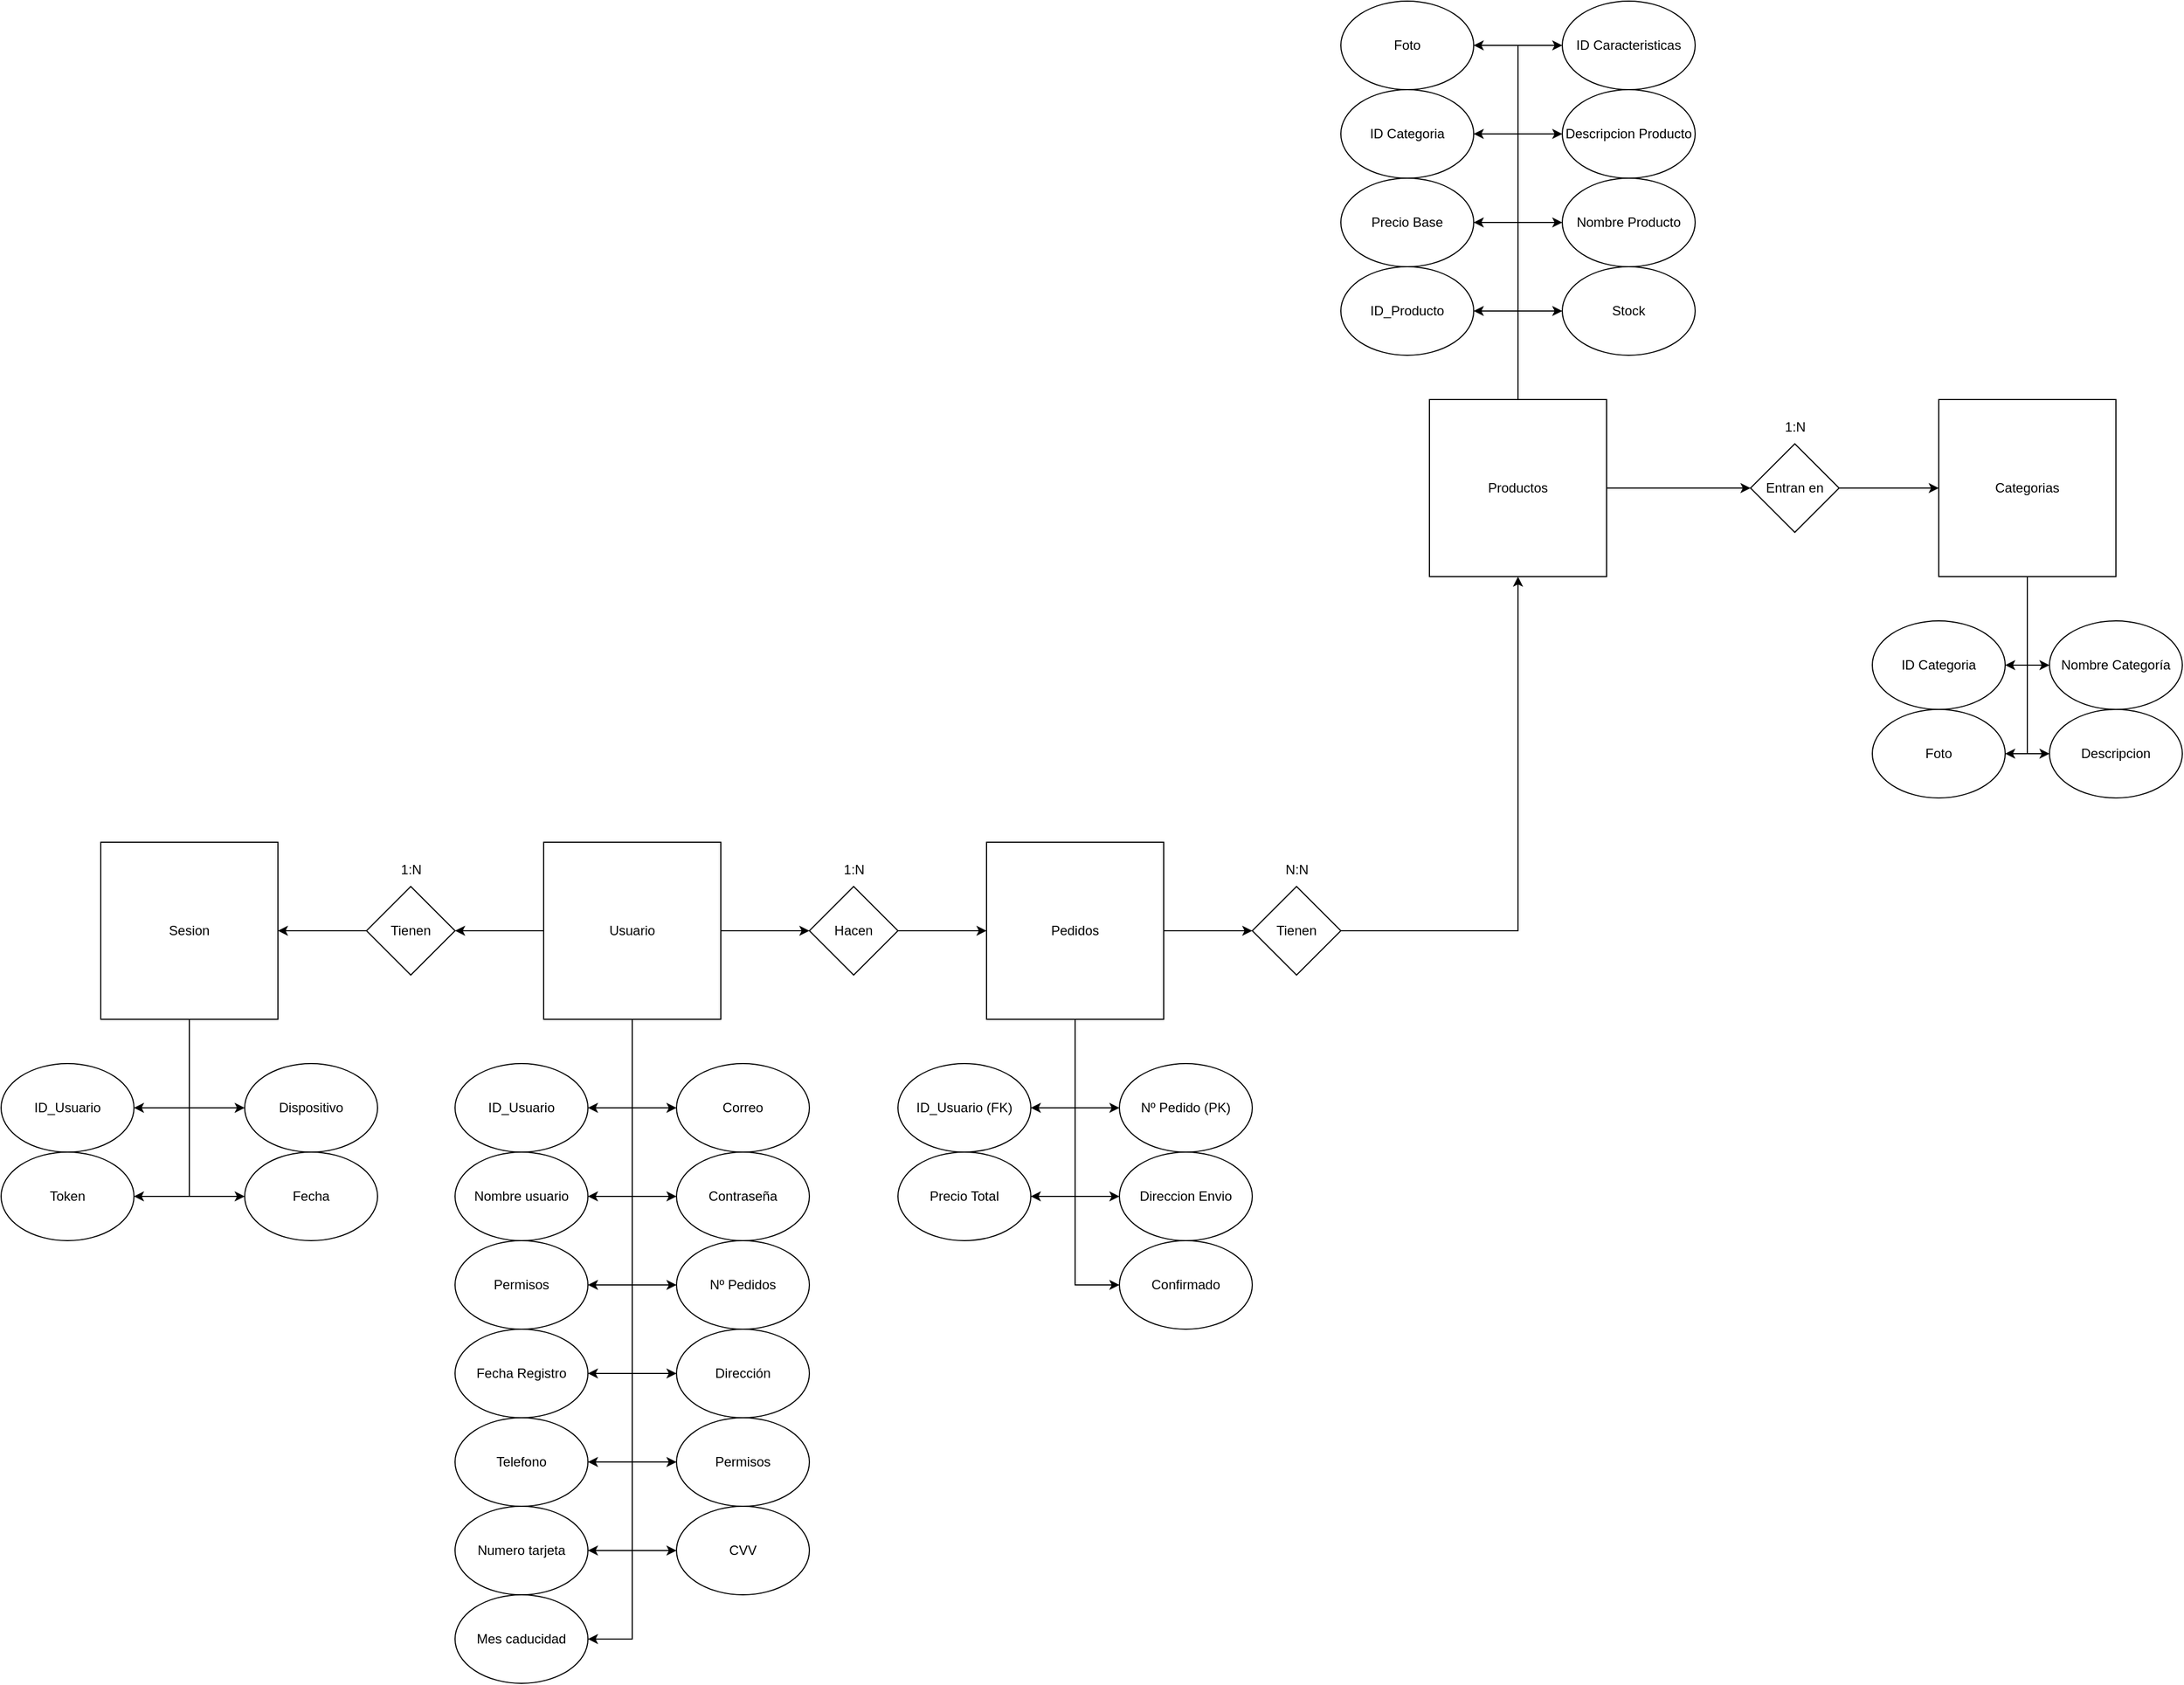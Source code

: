 <mxfile pages="2">
    <diagram name="Modelo Relacional" id="PnVHAbyuaM9kRb4uessT">
        <mxGraphModel dx="1945" dy="1642" grid="1" gridSize="10" guides="1" tooltips="1" connect="1" arrows="1" fold="1" page="1" pageScale="1" pageWidth="827" pageHeight="1169" math="0" shadow="0">
            <root>
                <mxCell id="0"/>
                <mxCell id="1" parent="0"/>
                <mxCell id="Kp94WwnEXXXFwvjXGkbl-3" style="edgeStyle=orthogonalEdgeStyle;rounded=0;orthogonalLoop=1;jettySize=auto;html=1;entryX=1;entryY=0.5;entryDx=0;entryDy=0;" parent="1" source="Kp94WwnEXXXFwvjXGkbl-1" target="Kp94WwnEXXXFwvjXGkbl-2" edge="1">
                    <mxGeometry relative="1" as="geometry"/>
                </mxCell>
                <mxCell id="Kp94WwnEXXXFwvjXGkbl-7" style="edgeStyle=orthogonalEdgeStyle;rounded=0;orthogonalLoop=1;jettySize=auto;html=1;entryX=1;entryY=0.5;entryDx=0;entryDy=0;" parent="1" source="Kp94WwnEXXXFwvjXGkbl-1" target="Kp94WwnEXXXFwvjXGkbl-6" edge="1">
                    <mxGeometry relative="1" as="geometry"/>
                </mxCell>
                <mxCell id="Kp94WwnEXXXFwvjXGkbl-8" style="edgeStyle=orthogonalEdgeStyle;rounded=0;orthogonalLoop=1;jettySize=auto;html=1;entryX=0;entryY=0.5;entryDx=0;entryDy=0;" parent="1" source="Kp94WwnEXXXFwvjXGkbl-1" target="Kp94WwnEXXXFwvjXGkbl-4" edge="1">
                    <mxGeometry relative="1" as="geometry"/>
                </mxCell>
                <mxCell id="Kp94WwnEXXXFwvjXGkbl-9" style="edgeStyle=orthogonalEdgeStyle;rounded=0;orthogonalLoop=1;jettySize=auto;html=1;entryX=0;entryY=0.5;entryDx=0;entryDy=0;" parent="1" source="Kp94WwnEXXXFwvjXGkbl-1" target="Kp94WwnEXXXFwvjXGkbl-5" edge="1">
                    <mxGeometry relative="1" as="geometry"/>
                </mxCell>
                <mxCell id="Kp94WwnEXXXFwvjXGkbl-11" style="edgeStyle=orthogonalEdgeStyle;rounded=0;orthogonalLoop=1;jettySize=auto;html=1;entryX=1;entryY=0.5;entryDx=0;entryDy=0;" parent="1" source="Kp94WwnEXXXFwvjXGkbl-1" target="Kp94WwnEXXXFwvjXGkbl-10" edge="1">
                    <mxGeometry relative="1" as="geometry"/>
                </mxCell>
                <mxCell id="Kp94WwnEXXXFwvjXGkbl-14" style="edgeStyle=orthogonalEdgeStyle;rounded=0;orthogonalLoop=1;jettySize=auto;html=1;entryX=0;entryY=0.5;entryDx=0;entryDy=0;" parent="1" source="Kp94WwnEXXXFwvjXGkbl-1" target="Kp94WwnEXXXFwvjXGkbl-13" edge="1">
                    <mxGeometry relative="1" as="geometry"/>
                </mxCell>
                <mxCell id="Kp94WwnEXXXFwvjXGkbl-30" style="edgeStyle=orthogonalEdgeStyle;rounded=0;orthogonalLoop=1;jettySize=auto;html=1;entryX=0;entryY=0.5;entryDx=0;entryDy=0;" parent="1" source="Kp94WwnEXXXFwvjXGkbl-1" target="Kp94WwnEXXXFwvjXGkbl-29" edge="1">
                    <mxGeometry relative="1" as="geometry"/>
                </mxCell>
                <mxCell id="Kp94WwnEXXXFwvjXGkbl-32" style="edgeStyle=orthogonalEdgeStyle;rounded=0;orthogonalLoop=1;jettySize=auto;html=1;entryX=1;entryY=0.5;entryDx=0;entryDy=0;" parent="1" source="Kp94WwnEXXXFwvjXGkbl-1" target="Kp94WwnEXXXFwvjXGkbl-31" edge="1">
                    <mxGeometry relative="1" as="geometry"/>
                </mxCell>
                <mxCell id="Kp94WwnEXXXFwvjXGkbl-37" style="edgeStyle=orthogonalEdgeStyle;rounded=0;orthogonalLoop=1;jettySize=auto;html=1;entryX=0;entryY=0.5;entryDx=0;entryDy=0;" parent="1" source="Kp94WwnEXXXFwvjXGkbl-1" target="Kp94WwnEXXXFwvjXGkbl-36" edge="1">
                    <mxGeometry relative="1" as="geometry"/>
                </mxCell>
                <mxCell id="7OP7rhRUOiYwbME94U3f-2" style="edgeStyle=orthogonalEdgeStyle;rounded=0;orthogonalLoop=1;jettySize=auto;html=1;entryX=1;entryY=0.5;entryDx=0;entryDy=0;" parent="1" source="Kp94WwnEXXXFwvjXGkbl-1" target="7OP7rhRUOiYwbME94U3f-1" edge="1">
                    <mxGeometry relative="1" as="geometry"/>
                </mxCell>
                <mxCell id="xFsWOLmsmjcGNCddhEom-12" style="edgeStyle=orthogonalEdgeStyle;rounded=0;orthogonalLoop=1;jettySize=auto;html=1;entryX=1;entryY=0.5;entryDx=0;entryDy=0;" parent="1" source="Kp94WwnEXXXFwvjXGkbl-1" target="xFsWOLmsmjcGNCddhEom-10" edge="1">
                    <mxGeometry relative="1" as="geometry"/>
                </mxCell>
                <mxCell id="Kp94WwnEXXXFwvjXGkbl-1" value="Usuario" style="whiteSpace=wrap;html=1;aspect=fixed;" parent="1" vertex="1">
                    <mxGeometry x="160" y="200" width="160" height="160" as="geometry"/>
                </mxCell>
                <mxCell id="Kp94WwnEXXXFwvjXGkbl-2" value="Nombre usuario" style="ellipse;whiteSpace=wrap;html=1;" parent="1" vertex="1">
                    <mxGeometry x="80" y="480" width="120" height="80" as="geometry"/>
                </mxCell>
                <mxCell id="Kp94WwnEXXXFwvjXGkbl-4" value="Correo" style="ellipse;whiteSpace=wrap;html=1;" parent="1" vertex="1">
                    <mxGeometry x="280" y="400" width="120" height="80" as="geometry"/>
                </mxCell>
                <mxCell id="Kp94WwnEXXXFwvjXGkbl-5" value="Contraseña" style="ellipse;whiteSpace=wrap;html=1;" parent="1" vertex="1">
                    <mxGeometry x="280" y="480" width="120" height="80" as="geometry"/>
                </mxCell>
                <mxCell id="Kp94WwnEXXXFwvjXGkbl-6" value="ID_Usuario" style="ellipse;whiteSpace=wrap;html=1;" parent="1" vertex="1">
                    <mxGeometry x="80" y="400" width="120" height="80" as="geometry"/>
                </mxCell>
                <mxCell id="Kp94WwnEXXXFwvjXGkbl-10" value="Permisos" style="ellipse;whiteSpace=wrap;html=1;" parent="1" vertex="1">
                    <mxGeometry x="80" y="560" width="120" height="80" as="geometry"/>
                </mxCell>
                <mxCell id="Kp94WwnEXXXFwvjXGkbl-17" style="edgeStyle=orthogonalEdgeStyle;rounded=0;orthogonalLoop=1;jettySize=auto;html=1;entryX=1;entryY=0.5;entryDx=0;entryDy=0;" parent="1" source="Kp94WwnEXXXFwvjXGkbl-12" target="Kp94WwnEXXXFwvjXGkbl-16" edge="1">
                    <mxGeometry relative="1" as="geometry"/>
                </mxCell>
                <mxCell id="Kp94WwnEXXXFwvjXGkbl-23" style="edgeStyle=orthogonalEdgeStyle;rounded=0;orthogonalLoop=1;jettySize=auto;html=1;entryX=0;entryY=0.5;entryDx=0;entryDy=0;" parent="1" source="Kp94WwnEXXXFwvjXGkbl-12" target="Kp94WwnEXXXFwvjXGkbl-22" edge="1">
                    <mxGeometry relative="1" as="geometry"/>
                </mxCell>
                <mxCell id="-lL8wkcxcmrgRqcp9ATL-1" style="edgeStyle=orthogonalEdgeStyle;rounded=0;orthogonalLoop=1;jettySize=auto;html=1;entryX=0;entryY=0.5;entryDx=0;entryDy=0;" parent="1" source="Kp94WwnEXXXFwvjXGkbl-12" target="7OP7rhRUOiYwbME94U3f-4" edge="1">
                    <mxGeometry relative="1" as="geometry"/>
                </mxCell>
                <mxCell id="-lL8wkcxcmrgRqcp9ATL-2" style="edgeStyle=orthogonalEdgeStyle;rounded=0;orthogonalLoop=1;jettySize=auto;html=1;entryX=1;entryY=0.5;entryDx=0;entryDy=0;" parent="1" source="Kp94WwnEXXXFwvjXGkbl-12" target="7OP7rhRUOiYwbME94U3f-3" edge="1">
                    <mxGeometry relative="1" as="geometry"/>
                </mxCell>
                <mxCell id="-lL8wkcxcmrgRqcp9ATL-3" style="edgeStyle=orthogonalEdgeStyle;rounded=0;orthogonalLoop=1;jettySize=auto;html=1;entryX=0;entryY=0.5;entryDx=0;entryDy=0;" parent="1" source="Kp94WwnEXXXFwvjXGkbl-12" target="7OP7rhRUOiYwbME94U3f-5" edge="1">
                    <mxGeometry relative="1" as="geometry"/>
                </mxCell>
                <mxCell id="xFsWOLmsmjcGNCddhEom-2" style="edgeStyle=orthogonalEdgeStyle;rounded=0;orthogonalLoop=1;jettySize=auto;html=1;entryX=0;entryY=0.5;entryDx=0;entryDy=0;" parent="1" source="Kp94WwnEXXXFwvjXGkbl-12" target="xFsWOLmsmjcGNCddhEom-1" edge="1">
                    <mxGeometry relative="1" as="geometry"/>
                </mxCell>
                <mxCell id="Kp94WwnEXXXFwvjXGkbl-12" value="Pedidos" style="whiteSpace=wrap;html=1;aspect=fixed;" parent="1" vertex="1">
                    <mxGeometry x="560" y="200" width="160" height="160" as="geometry"/>
                </mxCell>
                <mxCell id="Kp94WwnEXXXFwvjXGkbl-15" style="edgeStyle=orthogonalEdgeStyle;rounded=0;orthogonalLoop=1;jettySize=auto;html=1;entryX=0;entryY=0.5;entryDx=0;entryDy=0;" parent="1" source="Kp94WwnEXXXFwvjXGkbl-13" target="Kp94WwnEXXXFwvjXGkbl-12" edge="1">
                    <mxGeometry relative="1" as="geometry"/>
                </mxCell>
                <mxCell id="Kp94WwnEXXXFwvjXGkbl-13" value="Hacen" style="rhombus;whiteSpace=wrap;html=1;" parent="1" vertex="1">
                    <mxGeometry x="400" y="240" width="80" height="80" as="geometry"/>
                </mxCell>
                <mxCell id="Kp94WwnEXXXFwvjXGkbl-16" value="ID_Usuario (FK)" style="ellipse;whiteSpace=wrap;html=1;" parent="1" vertex="1">
                    <mxGeometry x="480" y="400" width="120" height="80" as="geometry"/>
                </mxCell>
                <mxCell id="Kp94WwnEXXXFwvjXGkbl-39" style="edgeStyle=orthogonalEdgeStyle;rounded=0;orthogonalLoop=1;jettySize=auto;html=1;entryX=1;entryY=0.5;entryDx=0;entryDy=0;" parent="1" source="Kp94WwnEXXXFwvjXGkbl-18" target="Kp94WwnEXXXFwvjXGkbl-38" edge="1">
                    <mxGeometry relative="1" as="geometry"/>
                </mxCell>
                <mxCell id="Kp94WwnEXXXFwvjXGkbl-41" style="edgeStyle=orthogonalEdgeStyle;rounded=0;orthogonalLoop=1;jettySize=auto;html=1;entryX=0;entryY=0.5;entryDx=0;entryDy=0;" parent="1" source="Kp94WwnEXXXFwvjXGkbl-18" target="Kp94WwnEXXXFwvjXGkbl-40" edge="1">
                    <mxGeometry relative="1" as="geometry"/>
                </mxCell>
                <mxCell id="Kp94WwnEXXXFwvjXGkbl-43" style="edgeStyle=orthogonalEdgeStyle;rounded=0;orthogonalLoop=1;jettySize=auto;html=1;entryX=1;entryY=0.5;entryDx=0;entryDy=0;" parent="1" source="Kp94WwnEXXXFwvjXGkbl-18" target="Kp94WwnEXXXFwvjXGkbl-42" edge="1">
                    <mxGeometry relative="1" as="geometry"/>
                </mxCell>
                <mxCell id="Kp94WwnEXXXFwvjXGkbl-45" style="edgeStyle=orthogonalEdgeStyle;rounded=0;orthogonalLoop=1;jettySize=auto;html=1;entryX=0;entryY=0.5;entryDx=0;entryDy=0;" parent="1" source="Kp94WwnEXXXFwvjXGkbl-18" target="Kp94WwnEXXXFwvjXGkbl-44" edge="1">
                    <mxGeometry relative="1" as="geometry"/>
                </mxCell>
                <mxCell id="-lL8wkcxcmrgRqcp9ATL-9" style="edgeStyle=orthogonalEdgeStyle;rounded=0;orthogonalLoop=1;jettySize=auto;html=1;entryX=0;entryY=0.5;entryDx=0;entryDy=0;" parent="1" source="Kp94WwnEXXXFwvjXGkbl-18" target="-lL8wkcxcmrgRqcp9ATL-8" edge="1">
                    <mxGeometry relative="1" as="geometry"/>
                </mxCell>
                <mxCell id="t73_cK_Fu9dKC_dks8G9-2" style="edgeStyle=orthogonalEdgeStyle;rounded=0;orthogonalLoop=1;jettySize=auto;html=1;entryX=0;entryY=0.5;entryDx=0;entryDy=0;" parent="1" source="Kp94WwnEXXXFwvjXGkbl-18" target="-lL8wkcxcmrgRqcp9ATL-21" edge="1">
                    <mxGeometry relative="1" as="geometry"/>
                </mxCell>
                <mxCell id="t73_cK_Fu9dKC_dks8G9-3" style="edgeStyle=orthogonalEdgeStyle;rounded=0;orthogonalLoop=1;jettySize=auto;html=1;entryX=1;entryY=0.5;entryDx=0;entryDy=0;" parent="1" source="Kp94WwnEXXXFwvjXGkbl-18" target="-lL8wkcxcmrgRqcp9ATL-22" edge="1">
                    <mxGeometry relative="1" as="geometry"/>
                </mxCell>
                <mxCell id="t73_cK_Fu9dKC_dks8G9-4" style="edgeStyle=orthogonalEdgeStyle;rounded=0;orthogonalLoop=1;jettySize=auto;html=1;entryX=0;entryY=0.5;entryDx=0;entryDy=0;" parent="1" source="Kp94WwnEXXXFwvjXGkbl-18" target="t73_cK_Fu9dKC_dks8G9-1" edge="1">
                    <mxGeometry relative="1" as="geometry"/>
                </mxCell>
                <mxCell id="pjTyLHiBwHfc5zFAl9Sy-2" style="edgeStyle=orthogonalEdgeStyle;rounded=0;orthogonalLoop=1;jettySize=auto;html=1;entryX=1;entryY=0.5;entryDx=0;entryDy=0;" parent="1" source="Kp94WwnEXXXFwvjXGkbl-18" target="pjTyLHiBwHfc5zFAl9Sy-1" edge="1">
                    <mxGeometry relative="1" as="geometry"/>
                </mxCell>
                <mxCell id="Kp94WwnEXXXFwvjXGkbl-18" value="Productos" style="whiteSpace=wrap;html=1;aspect=fixed;" parent="1" vertex="1">
                    <mxGeometry x="960" y="-200" width="160" height="160" as="geometry"/>
                </mxCell>
                <mxCell id="Kp94WwnEXXXFwvjXGkbl-25" style="edgeStyle=orthogonalEdgeStyle;rounded=0;orthogonalLoop=1;jettySize=auto;html=1;entryX=0.5;entryY=1;entryDx=0;entryDy=0;" parent="1" source="Kp94WwnEXXXFwvjXGkbl-22" target="Kp94WwnEXXXFwvjXGkbl-18" edge="1">
                    <mxGeometry relative="1" as="geometry">
                        <mxPoint x="960" y="280" as="targetPoint"/>
                    </mxGeometry>
                </mxCell>
                <mxCell id="Kp94WwnEXXXFwvjXGkbl-22" value="Tienen" style="rhombus;whiteSpace=wrap;html=1;" parent="1" vertex="1">
                    <mxGeometry x="800" y="240" width="80" height="80" as="geometry"/>
                </mxCell>
                <mxCell id="Kp94WwnEXXXFwvjXGkbl-29" value="Nº Pedidos" style="ellipse;whiteSpace=wrap;html=1;" parent="1" vertex="1">
                    <mxGeometry x="280" y="560" width="120" height="80" as="geometry"/>
                </mxCell>
                <mxCell id="Kp94WwnEXXXFwvjXGkbl-31" value="Fecha Registro" style="ellipse;whiteSpace=wrap;html=1;" parent="1" vertex="1">
                    <mxGeometry x="80" y="640" width="120" height="80" as="geometry"/>
                </mxCell>
                <mxCell id="Kp94WwnEXXXFwvjXGkbl-36" value="Dirección" style="ellipse;whiteSpace=wrap;html=1;" parent="1" vertex="1">
                    <mxGeometry x="280" y="640" width="120" height="80" as="geometry"/>
                </mxCell>
                <mxCell id="Kp94WwnEXXXFwvjXGkbl-38" value="ID_Producto" style="ellipse;whiteSpace=wrap;html=1;" parent="1" vertex="1">
                    <mxGeometry x="880" y="-320" width="120" height="80" as="geometry"/>
                </mxCell>
                <mxCell id="Kp94WwnEXXXFwvjXGkbl-40" value="Stock" style="ellipse;whiteSpace=wrap;html=1;" parent="1" vertex="1">
                    <mxGeometry x="1080" y="-320" width="120" height="80" as="geometry"/>
                </mxCell>
                <mxCell id="Kp94WwnEXXXFwvjXGkbl-42" value="Precio Base" style="ellipse;whiteSpace=wrap;html=1;" parent="1" vertex="1">
                    <mxGeometry x="880" y="-400" width="120" height="80" as="geometry"/>
                </mxCell>
                <mxCell id="Kp94WwnEXXXFwvjXGkbl-44" value="Nombre Producto" style="ellipse;whiteSpace=wrap;html=1;" parent="1" vertex="1">
                    <mxGeometry x="1080" y="-400" width="120" height="80" as="geometry"/>
                </mxCell>
                <mxCell id="7OP7rhRUOiYwbME94U3f-1" value="Telefono" style="ellipse;whiteSpace=wrap;html=1;" parent="1" vertex="1">
                    <mxGeometry x="80" y="720" width="120" height="80" as="geometry"/>
                </mxCell>
                <mxCell id="7OP7rhRUOiYwbME94U3f-3" value="Precio Total" style="ellipse;whiteSpace=wrap;html=1;" parent="1" vertex="1">
                    <mxGeometry x="480" y="480" width="120" height="80" as="geometry"/>
                </mxCell>
                <mxCell id="7OP7rhRUOiYwbME94U3f-4" value="Nº Pedido (PK)" style="ellipse;whiteSpace=wrap;html=1;" parent="1" vertex="1">
                    <mxGeometry x="680" y="400" width="120" height="80" as="geometry"/>
                </mxCell>
                <mxCell id="7OP7rhRUOiYwbME94U3f-5" value="Direccion Envio" style="ellipse;whiteSpace=wrap;html=1;" parent="1" vertex="1">
                    <mxGeometry x="680" y="480" width="120" height="80" as="geometry"/>
                </mxCell>
                <mxCell id="-lL8wkcxcmrgRqcp9ATL-4" value="N:N" style="text;html=1;align=center;verticalAlign=middle;resizable=0;points=[];autosize=1;strokeColor=none;fillColor=none;" parent="1" vertex="1">
                    <mxGeometry x="820" y="210" width="40" height="30" as="geometry"/>
                </mxCell>
                <mxCell id="-lL8wkcxcmrgRqcp9ATL-5" value="1:N" style="text;html=1;align=center;verticalAlign=middle;resizable=0;points=[];autosize=1;strokeColor=none;fillColor=none;" parent="1" vertex="1">
                    <mxGeometry x="420" y="210" width="40" height="30" as="geometry"/>
                </mxCell>
                <mxCell id="-lL8wkcxcmrgRqcp9ATL-11" style="edgeStyle=orthogonalEdgeStyle;rounded=0;orthogonalLoop=1;jettySize=auto;html=1;entryX=0;entryY=0.5;entryDx=0;entryDy=0;" parent="1" source="-lL8wkcxcmrgRqcp9ATL-8" target="-lL8wkcxcmrgRqcp9ATL-10" edge="1">
                    <mxGeometry relative="1" as="geometry"/>
                </mxCell>
                <mxCell id="-lL8wkcxcmrgRqcp9ATL-8" value="Entran en" style="rhombus;whiteSpace=wrap;html=1;" parent="1" vertex="1">
                    <mxGeometry x="1250" y="-160" width="80" height="80" as="geometry"/>
                </mxCell>
                <mxCell id="-lL8wkcxcmrgRqcp9ATL-14" style="edgeStyle=orthogonalEdgeStyle;rounded=0;orthogonalLoop=1;jettySize=auto;html=1;entryX=0;entryY=0.5;entryDx=0;entryDy=0;" parent="1" source="-lL8wkcxcmrgRqcp9ATL-10" target="-lL8wkcxcmrgRqcp9ATL-12" edge="1">
                    <mxGeometry relative="1" as="geometry"/>
                </mxCell>
                <mxCell id="-lL8wkcxcmrgRqcp9ATL-15" style="edgeStyle=orthogonalEdgeStyle;rounded=0;orthogonalLoop=1;jettySize=auto;html=1;entryX=1;entryY=0.5;entryDx=0;entryDy=0;" parent="1" source="-lL8wkcxcmrgRqcp9ATL-10" target="-lL8wkcxcmrgRqcp9ATL-13" edge="1">
                    <mxGeometry relative="1" as="geometry"/>
                </mxCell>
                <mxCell id="-lL8wkcxcmrgRqcp9ATL-19" style="edgeStyle=orthogonalEdgeStyle;rounded=0;orthogonalLoop=1;jettySize=auto;html=1;entryX=1;entryY=0.5;entryDx=0;entryDy=0;" parent="1" source="-lL8wkcxcmrgRqcp9ATL-10" target="-lL8wkcxcmrgRqcp9ATL-16" edge="1">
                    <mxGeometry relative="1" as="geometry"/>
                </mxCell>
                <mxCell id="-lL8wkcxcmrgRqcp9ATL-20" style="edgeStyle=orthogonalEdgeStyle;rounded=0;orthogonalLoop=1;jettySize=auto;html=1;entryX=0;entryY=0.5;entryDx=0;entryDy=0;" parent="1" source="-lL8wkcxcmrgRqcp9ATL-10" target="-lL8wkcxcmrgRqcp9ATL-17" edge="1">
                    <mxGeometry relative="1" as="geometry"/>
                </mxCell>
                <mxCell id="-lL8wkcxcmrgRqcp9ATL-10" value="Categorias" style="whiteSpace=wrap;html=1;aspect=fixed;" parent="1" vertex="1">
                    <mxGeometry x="1420" y="-200" width="160" height="160" as="geometry"/>
                </mxCell>
                <mxCell id="-lL8wkcxcmrgRqcp9ATL-12" value="Nombre Categoría" style="ellipse;whiteSpace=wrap;html=1;" parent="1" vertex="1">
                    <mxGeometry x="1520" width="120" height="80" as="geometry"/>
                </mxCell>
                <mxCell id="-lL8wkcxcmrgRqcp9ATL-13" value="ID Categoria" style="ellipse;whiteSpace=wrap;html=1;" parent="1" vertex="1">
                    <mxGeometry x="1360" width="120" height="80" as="geometry"/>
                </mxCell>
                <mxCell id="-lL8wkcxcmrgRqcp9ATL-16" value="Foto" style="ellipse;whiteSpace=wrap;html=1;" parent="1" vertex="1">
                    <mxGeometry x="1360" y="80" width="120" height="80" as="geometry"/>
                </mxCell>
                <mxCell id="-lL8wkcxcmrgRqcp9ATL-17" value="Descripcion" style="ellipse;whiteSpace=wrap;html=1;" parent="1" vertex="1">
                    <mxGeometry x="1520" y="80" width="120" height="80" as="geometry"/>
                </mxCell>
                <mxCell id="-lL8wkcxcmrgRqcp9ATL-21" value="Descripcion Producto" style="ellipse;whiteSpace=wrap;html=1;" parent="1" vertex="1">
                    <mxGeometry x="1080" y="-480" width="120" height="80" as="geometry"/>
                </mxCell>
                <mxCell id="-lL8wkcxcmrgRqcp9ATL-22" value="ID Categoria" style="ellipse;whiteSpace=wrap;html=1;" parent="1" vertex="1">
                    <mxGeometry x="880" y="-480" width="120" height="80" as="geometry"/>
                </mxCell>
                <mxCell id="-lL8wkcxcmrgRqcp9ATL-25" value="1:N" style="text;html=1;align=center;verticalAlign=middle;resizable=0;points=[];autosize=1;strokeColor=none;fillColor=none;" parent="1" vertex="1">
                    <mxGeometry x="1270" y="-190" width="40" height="30" as="geometry"/>
                </mxCell>
                <mxCell id="t73_cK_Fu9dKC_dks8G9-1" value="ID Caracteristicas" style="ellipse;whiteSpace=wrap;html=1;" parent="1" vertex="1">
                    <mxGeometry x="1080" y="-560" width="120" height="80" as="geometry"/>
                </mxCell>
                <mxCell id="xFsWOLmsmjcGNCddhEom-1" value="Confirmado" style="ellipse;whiteSpace=wrap;html=1;" parent="1" vertex="1">
                    <mxGeometry x="680" y="560" width="120" height="80" as="geometry"/>
                </mxCell>
                <mxCell id="xFsWOLmsmjcGNCddhEom-14" style="edgeStyle=orthogonalEdgeStyle;rounded=0;orthogonalLoop=1;jettySize=auto;html=1;entryX=0;entryY=0.5;entryDx=0;entryDy=0;" parent="1" source="xFsWOLmsmjcGNCddhEom-4" target="xFsWOLmsmjcGNCddhEom-7" edge="1">
                    <mxGeometry relative="1" as="geometry"/>
                </mxCell>
                <mxCell id="xFsWOLmsmjcGNCddhEom-15" style="edgeStyle=orthogonalEdgeStyle;rounded=0;orthogonalLoop=1;jettySize=auto;html=1;entryX=1;entryY=0.5;entryDx=0;entryDy=0;" parent="1" source="xFsWOLmsmjcGNCddhEom-4" target="xFsWOLmsmjcGNCddhEom-5" edge="1">
                    <mxGeometry relative="1" as="geometry"/>
                </mxCell>
                <mxCell id="xFsWOLmsmjcGNCddhEom-16" style="edgeStyle=orthogonalEdgeStyle;rounded=0;orthogonalLoop=1;jettySize=auto;html=1;entryX=1;entryY=0.5;entryDx=0;entryDy=0;" parent="1" source="xFsWOLmsmjcGNCddhEom-4" target="xFsWOLmsmjcGNCddhEom-6" edge="1">
                    <mxGeometry relative="1" as="geometry"/>
                </mxCell>
                <mxCell id="xFsWOLmsmjcGNCddhEom-17" style="edgeStyle=orthogonalEdgeStyle;rounded=0;orthogonalLoop=1;jettySize=auto;html=1;entryX=0;entryY=0.5;entryDx=0;entryDy=0;" parent="1" source="xFsWOLmsmjcGNCddhEom-4" target="xFsWOLmsmjcGNCddhEom-9" edge="1">
                    <mxGeometry relative="1" as="geometry"/>
                </mxCell>
                <mxCell id="xFsWOLmsmjcGNCddhEom-4" value="Sesion" style="whiteSpace=wrap;html=1;aspect=fixed;" parent="1" vertex="1">
                    <mxGeometry x="-240" y="200" width="160" height="160" as="geometry"/>
                </mxCell>
                <mxCell id="xFsWOLmsmjcGNCddhEom-5" value="ID_Usuario" style="ellipse;whiteSpace=wrap;html=1;" parent="1" vertex="1">
                    <mxGeometry x="-330" y="400" width="120" height="80" as="geometry"/>
                </mxCell>
                <mxCell id="xFsWOLmsmjcGNCddhEom-6" value="Token" style="ellipse;whiteSpace=wrap;html=1;" parent="1" vertex="1">
                    <mxGeometry x="-330" y="480" width="120" height="80" as="geometry"/>
                </mxCell>
                <mxCell id="xFsWOLmsmjcGNCddhEom-7" value="Dispositivo" style="ellipse;whiteSpace=wrap;html=1;" parent="1" vertex="1">
                    <mxGeometry x="-110" y="400" width="120" height="80" as="geometry"/>
                </mxCell>
                <mxCell id="xFsWOLmsmjcGNCddhEom-9" value="Fecha" style="ellipse;whiteSpace=wrap;html=1;" parent="1" vertex="1">
                    <mxGeometry x="-110" y="480" width="120" height="80" as="geometry"/>
                </mxCell>
                <mxCell id="xFsWOLmsmjcGNCddhEom-11" style="edgeStyle=orthogonalEdgeStyle;rounded=0;orthogonalLoop=1;jettySize=auto;html=1;entryX=1;entryY=0.5;entryDx=0;entryDy=0;" parent="1" source="xFsWOLmsmjcGNCddhEom-10" target="xFsWOLmsmjcGNCddhEom-4" edge="1">
                    <mxGeometry relative="1" as="geometry"/>
                </mxCell>
                <mxCell id="xFsWOLmsmjcGNCddhEom-10" value="Tienen" style="rhombus;whiteSpace=wrap;html=1;" parent="1" vertex="1">
                    <mxGeometry y="240" width="80" height="80" as="geometry"/>
                </mxCell>
                <mxCell id="xFsWOLmsmjcGNCddhEom-13" value="1:N" style="text;html=1;align=center;verticalAlign=middle;resizable=0;points=[];autosize=1;strokeColor=none;fillColor=none;" parent="1" vertex="1">
                    <mxGeometry x="20" y="210" width="40" height="30" as="geometry"/>
                </mxCell>
                <mxCell id="pjTyLHiBwHfc5zFAl9Sy-1" value="Foto" style="ellipse;whiteSpace=wrap;html=1;" parent="1" vertex="1">
                    <mxGeometry x="880" y="-560" width="120" height="80" as="geometry"/>
                </mxCell>
                <mxCell id="10" value="Permisos" style="ellipse;whiteSpace=wrap;html=1;" parent="1" vertex="1">
                    <mxGeometry x="280" y="720" width="120" height="80" as="geometry"/>
                </mxCell>
                <mxCell id="12" style="edgeStyle=orthogonalEdgeStyle;rounded=0;orthogonalLoop=1;jettySize=auto;html=1;entryX=0;entryY=0.5;entryDx=0;entryDy=0;exitX=0.5;exitY=1;exitDx=0;exitDy=0;" parent="1" source="Kp94WwnEXXXFwvjXGkbl-1" target="10" edge="1">
                    <mxGeometry relative="1" as="geometry">
                        <mxPoint x="250" y="370" as="sourcePoint"/>
                        <mxPoint x="290" y="450" as="targetPoint"/>
                    </mxGeometry>
                </mxCell>
                <mxCell id="13" value="Numero tarjeta" style="ellipse;whiteSpace=wrap;html=1;" parent="1" vertex="1">
                    <mxGeometry x="80" y="800" width="120" height="80" as="geometry"/>
                </mxCell>
                <mxCell id="15" style="edgeStyle=orthogonalEdgeStyle;rounded=0;orthogonalLoop=1;jettySize=auto;html=1;entryX=1;entryY=0.5;entryDx=0;entryDy=0;exitX=0.5;exitY=1;exitDx=0;exitDy=0;" parent="1" source="Kp94WwnEXXXFwvjXGkbl-1" target="13" edge="1">
                    <mxGeometry relative="1" as="geometry">
                        <mxPoint x="250" y="370" as="sourcePoint"/>
                        <mxPoint x="290" y="610" as="targetPoint"/>
                    </mxGeometry>
                </mxCell>
                <mxCell id="17" value="CVV" style="ellipse;whiteSpace=wrap;html=1;" parent="1" vertex="1">
                    <mxGeometry x="280" y="800" width="120" height="80" as="geometry"/>
                </mxCell>
                <mxCell id="18" value="Mes caducidad" style="ellipse;whiteSpace=wrap;html=1;" parent="1" vertex="1">
                    <mxGeometry x="80" y="880" width="120" height="80" as="geometry"/>
                </mxCell>
                <mxCell id="19" style="edgeStyle=orthogonalEdgeStyle;rounded=0;orthogonalLoop=1;jettySize=auto;html=1;entryX=1;entryY=0.5;entryDx=0;entryDy=0;exitX=0.5;exitY=1;exitDx=0;exitDy=0;" parent="1" source="Kp94WwnEXXXFwvjXGkbl-1" target="18" edge="1">
                    <mxGeometry relative="1" as="geometry">
                        <mxPoint x="250" y="370" as="sourcePoint"/>
                        <mxPoint x="210" y="850" as="targetPoint"/>
                        <Array as="points">
                            <mxPoint x="240" y="920"/>
                        </Array>
                    </mxGeometry>
                </mxCell>
                <mxCell id="20" style="edgeStyle=orthogonalEdgeStyle;rounded=0;orthogonalLoop=1;jettySize=auto;html=1;entryX=0;entryY=0.5;entryDx=0;entryDy=0;exitX=0.5;exitY=1;exitDx=0;exitDy=0;" parent="1" source="Kp94WwnEXXXFwvjXGkbl-1" target="17" edge="1">
                    <mxGeometry relative="1" as="geometry">
                        <mxPoint x="330" y="370" as="sourcePoint"/>
                        <mxPoint x="220" y="860" as="targetPoint"/>
                    </mxGeometry>
                </mxCell>
            </root>
        </mxGraphModel>
    </diagram>
    <diagram id="Xv8rTw0X2ny191qnjf_B" name="Tabla">
        <mxGraphModel dx="1118" dy="473" grid="1" gridSize="10" guides="1" tooltips="1" connect="1" arrows="1" fold="1" page="1" pageScale="1" pageWidth="827" pageHeight="1169" math="0" shadow="0">
            <root>
                <mxCell id="0"/>
                <mxCell id="1" parent="0"/>
                <mxCell id="6EgbADNHBOpL5LPMy5JB-2" style="edgeStyle=orthogonalEdgeStyle;rounded=0;orthogonalLoop=1;jettySize=auto;html=1;" parent="1" source="GFtivVoHU6WnsY22pw2F-1" target="eZ9H4wjmESJS17AeL38T-1" edge="1">
                    <mxGeometry relative="1" as="geometry"/>
                </mxCell>
                <mxCell id="GFtivVoHU6WnsY22pw2F-1" value="Usuario" style="swimlane;fontStyle=0;childLayout=stackLayout;horizontal=1;startSize=30;horizontalStack=0;resizeParent=1;resizeParentMax=0;resizeLast=0;collapsible=1;marginBottom=0;whiteSpace=wrap;html=1;" parent="1" vertex="1">
                    <mxGeometry x="240" y="180" width="160" height="420" as="geometry"/>
                </mxCell>
                <mxCell id="GFtivVoHU6WnsY22pw2F-2" value="ID_Usuario (PK)" style="text;strokeColor=none;fillColor=none;align=left;verticalAlign=middle;spacingLeft=4;spacingRight=4;overflow=hidden;points=[[0,0.5],[1,0.5]];portConstraint=eastwest;rotatable=0;whiteSpace=wrap;html=1;" parent="GFtivVoHU6WnsY22pw2F-1" vertex="1">
                    <mxGeometry y="30" width="160" height="30" as="geometry"/>
                </mxCell>
                <mxCell id="GFtivVoHU6WnsY22pw2F-3" value="Nombre Usuario" style="text;strokeColor=none;fillColor=none;align=left;verticalAlign=middle;spacingLeft=4;spacingRight=4;overflow=hidden;points=[[0,0.5],[1,0.5]];portConstraint=eastwest;rotatable=0;whiteSpace=wrap;html=1;" parent="GFtivVoHU6WnsY22pw2F-1" vertex="1">
                    <mxGeometry y="60" width="160" height="30" as="geometry"/>
                </mxCell>
                <mxCell id="3HAzp42MizJHeDYDGQ4s-9" value="Apellido Usuario" style="text;strokeColor=none;fillColor=none;align=left;verticalAlign=middle;spacingLeft=4;spacingRight=4;overflow=hidden;points=[[0,0.5],[1,0.5]];portConstraint=eastwest;rotatable=0;whiteSpace=wrap;html=1;" parent="GFtivVoHU6WnsY22pw2F-1" vertex="1">
                    <mxGeometry y="90" width="160" height="30" as="geometry"/>
                </mxCell>
                <mxCell id="GFtivVoHU6WnsY22pw2F-4" value="Correo Usuario" style="text;strokeColor=none;fillColor=none;align=left;verticalAlign=middle;spacingLeft=4;spacingRight=4;overflow=hidden;points=[[0,0.5],[1,0.5]];portConstraint=eastwest;rotatable=0;whiteSpace=wrap;html=1;" parent="GFtivVoHU6WnsY22pw2F-1" vertex="1">
                    <mxGeometry y="120" width="160" height="30" as="geometry"/>
                </mxCell>
                <mxCell id="ZTABY00d-cZ7NyKv8YBs-1" value="Contraseña Usuario" style="text;strokeColor=none;fillColor=none;align=left;verticalAlign=middle;spacingLeft=4;spacingRight=4;overflow=hidden;points=[[0,0.5],[1,0.5]];portConstraint=eastwest;rotatable=0;whiteSpace=wrap;html=1;" parent="GFtivVoHU6WnsY22pw2F-1" vertex="1">
                    <mxGeometry y="150" width="160" height="30" as="geometry"/>
                </mxCell>
                <mxCell id="8ZVfVYmJb5VekltGUUfV-2" value="Telefono Usuario" style="text;strokeColor=none;fillColor=none;align=left;verticalAlign=middle;spacingLeft=4;spacingRight=4;overflow=hidden;points=[[0,0.5],[1,0.5]];portConstraint=eastwest;rotatable=0;whiteSpace=wrap;html=1;" parent="GFtivVoHU6WnsY22pw2F-1" vertex="1">
                    <mxGeometry y="180" width="160" height="30" as="geometry"/>
                </mxCell>
                <mxCell id="8ZVfVYmJb5VekltGUUfV-1" value="Permisos Usuario" style="text;strokeColor=none;fillColor=none;align=left;verticalAlign=middle;spacingLeft=4;spacingRight=4;overflow=hidden;points=[[0,0.5],[1,0.5]];portConstraint=eastwest;rotatable=0;whiteSpace=wrap;html=1;" parent="GFtivVoHU6WnsY22pw2F-1" vertex="1">
                    <mxGeometry y="210" width="160" height="30" as="geometry"/>
                </mxCell>
                <mxCell id="ZTABY00d-cZ7NyKv8YBs-2" value="Numero Pedidos" style="text;strokeColor=none;fillColor=none;align=left;verticalAlign=middle;spacingLeft=4;spacingRight=4;overflow=hidden;points=[[0,0.5],[1,0.5]];portConstraint=eastwest;rotatable=0;whiteSpace=wrap;html=1;" parent="GFtivVoHU6WnsY22pw2F-1" vertex="1">
                    <mxGeometry y="240" width="160" height="30" as="geometry"/>
                </mxCell>
                <mxCell id="MpAzle3Kalx8zSBNcRUn-1" value="Fecha Registro" style="text;strokeColor=none;fillColor=none;align=left;verticalAlign=middle;spacingLeft=4;spacingRight=4;overflow=hidden;points=[[0,0.5],[1,0.5]];portConstraint=eastwest;rotatable=0;whiteSpace=wrap;html=1;" parent="GFtivVoHU6WnsY22pw2F-1" vertex="1">
                    <mxGeometry y="270" width="160" height="30" as="geometry"/>
                </mxCell>
                <mxCell id="MpAzle3Kalx8zSBNcRUn-2" value="Direccion" style="text;strokeColor=none;fillColor=none;align=left;verticalAlign=middle;spacingLeft=4;spacingRight=4;overflow=hidden;points=[[0,0.5],[1,0.5]];portConstraint=eastwest;rotatable=0;whiteSpace=wrap;html=1;" parent="GFtivVoHU6WnsY22pw2F-1" vertex="1">
                    <mxGeometry y="300" width="160" height="30" as="geometry"/>
                </mxCell>
                <mxCell id="JUSMC4tkbYWqRpQuue31-1" value="Apartamento" style="text;strokeColor=none;fillColor=none;align=left;verticalAlign=middle;spacingLeft=4;spacingRight=4;overflow=hidden;points=[[0,0.5],[1,0.5]];portConstraint=eastwest;rotatable=0;whiteSpace=wrap;html=1;" parent="GFtivVoHU6WnsY22pw2F-1" vertex="1">
                    <mxGeometry y="330" width="160" height="30" as="geometry"/>
                </mxCell>
                <mxCell id="JUSMC4tkbYWqRpQuue31-2" value="Nombre Edificio" style="text;strokeColor=none;fillColor=none;align=left;verticalAlign=middle;spacingLeft=4;spacingRight=4;overflow=hidden;points=[[0,0.5],[1,0.5]];portConstraint=eastwest;rotatable=0;whiteSpace=wrap;html=1;" parent="GFtivVoHU6WnsY22pw2F-1" vertex="1">
                    <mxGeometry y="360" width="160" height="30" as="geometry"/>
                </mxCell>
                <mxCell id="JUSMC4tkbYWqRpQuue31-3" value="Opcion Entrega" style="text;strokeColor=none;fillColor=none;align=left;verticalAlign=middle;spacingLeft=4;spacingRight=4;overflow=hidden;points=[[0,0.5],[1,0.5]];portConstraint=eastwest;rotatable=0;whiteSpace=wrap;html=1;" parent="GFtivVoHU6WnsY22pw2F-1" vertex="1">
                    <mxGeometry y="390" width="160" height="30" as="geometry"/>
                </mxCell>
                <mxCell id="3HAzp42MizJHeDYDGQ4s-7" style="edgeStyle=orthogonalEdgeStyle;rounded=0;orthogonalLoop=1;jettySize=auto;html=1;" parent="1" source="eZ9H4wjmESJS17AeL38T-1" target="3HAzp42MizJHeDYDGQ4s-1" edge="1">
                    <mxGeometry relative="1" as="geometry"/>
                </mxCell>
                <mxCell id="eZ9H4wjmESJS17AeL38T-1" value="Pedidos" style="swimlane;fontStyle=0;childLayout=stackLayout;horizontal=1;startSize=30;horizontalStack=0;resizeParent=1;resizeParentMax=0;resizeLast=0;collapsible=1;marginBottom=0;whiteSpace=wrap;html=1;" parent="1" vertex="1">
                    <mxGeometry x="440" y="285" width="160" height="180" as="geometry"/>
                </mxCell>
                <mxCell id="eZ9H4wjmESJS17AeL38T-2" value="Nº Pedido (PK)" style="text;strokeColor=none;fillColor=none;align=left;verticalAlign=middle;spacingLeft=4;spacingRight=4;overflow=hidden;points=[[0,0.5],[1,0.5]];portConstraint=eastwest;rotatable=0;whiteSpace=wrap;html=1;" parent="eZ9H4wjmESJS17AeL38T-1" vertex="1">
                    <mxGeometry y="30" width="160" height="30" as="geometry"/>
                </mxCell>
                <mxCell id="eZ9H4wjmESJS17AeL38T-3" value="ID_Usuario (FK)" style="text;strokeColor=none;fillColor=none;align=left;verticalAlign=middle;spacingLeft=4;spacingRight=4;overflow=hidden;points=[[0,0.5],[1,0.5]];portConstraint=eastwest;rotatable=0;whiteSpace=wrap;html=1;" parent="eZ9H4wjmESJS17AeL38T-1" vertex="1">
                    <mxGeometry y="60" width="160" height="30" as="geometry"/>
                </mxCell>
                <mxCell id="1FX1iyce-gk0tptMCQ6E-2" value="Direccion Envio" style="text;strokeColor=none;fillColor=none;align=left;verticalAlign=middle;spacingLeft=4;spacingRight=4;overflow=hidden;points=[[0,0.5],[1,0.5]];portConstraint=eastwest;rotatable=0;whiteSpace=wrap;html=1;" parent="eZ9H4wjmESJS17AeL38T-1" vertex="1">
                    <mxGeometry y="90" width="160" height="30" as="geometry"/>
                </mxCell>
                <mxCell id="x3Z4MUyFFkyAtTWtyRLq-1" value="Precio Total" style="text;strokeColor=none;fillColor=none;align=left;verticalAlign=middle;spacingLeft=4;spacingRight=4;overflow=hidden;points=[[0,0.5],[1,0.5]];portConstraint=eastwest;rotatable=0;whiteSpace=wrap;html=1;" parent="eZ9H4wjmESJS17AeL38T-1" vertex="1">
                    <mxGeometry y="120" width="160" height="30" as="geometry"/>
                </mxCell>
                <mxCell id="eZ9H4wjmESJS17AeL38T-4" value="Completado" style="text;strokeColor=none;fillColor=none;align=left;verticalAlign=middle;spacingLeft=4;spacingRight=4;overflow=hidden;points=[[0,0.5],[1,0.5]];portConstraint=eastwest;rotatable=0;whiteSpace=wrap;html=1;" parent="eZ9H4wjmESJS17AeL38T-1" vertex="1">
                    <mxGeometry y="150" width="160" height="30" as="geometry"/>
                </mxCell>
                <mxCell id="5SbTipTuHUPtTezeuhiH-2" style="edgeStyle=orthogonalEdgeStyle;rounded=0;orthogonalLoop=1;jettySize=auto;html=1;" parent="1" source="q32O2vRvbJJo6hPdvb-I-1" target="OGG2EaNmQgdT2316IS7b-1" edge="1">
                    <mxGeometry relative="1" as="geometry"/>
                </mxCell>
                <mxCell id="3HAzp42MizJHeDYDGQ4s-10" style="edgeStyle=orthogonalEdgeStyle;rounded=0;orthogonalLoop=1;jettySize=auto;html=1;" parent="1" source="q32O2vRvbJJo6hPdvb-I-1" target="OGG2EaNmQgdT2316IS7b-6" edge="1">
                    <mxGeometry relative="1" as="geometry"/>
                </mxCell>
                <mxCell id="q32O2vRvbJJo6hPdvb-I-1" value="Productos" style="swimlane;fontStyle=0;childLayout=stackLayout;horizontal=1;startSize=30;horizontalStack=0;resizeParent=1;resizeParentMax=0;resizeLast=0;collapsible=1;marginBottom=0;whiteSpace=wrap;html=1;" parent="1" vertex="1">
                    <mxGeometry x="840" y="225" width="160" height="270" as="geometry"/>
                </mxCell>
                <mxCell id="q32O2vRvbJJo6hPdvb-I-2" value="ID_Producto (PK)" style="text;strokeColor=none;fillColor=none;align=left;verticalAlign=middle;spacingLeft=4;spacingRight=4;overflow=hidden;points=[[0,0.5],[1,0.5]];portConstraint=eastwest;rotatable=0;whiteSpace=wrap;html=1;" parent="q32O2vRvbJJo6hPdvb-I-1" vertex="1">
                    <mxGeometry y="30" width="160" height="30" as="geometry"/>
                </mxCell>
                <mxCell id="Dyrq9hNPjxnCNoHFPNNr-1" value="Nombre Producto" style="text;strokeColor=none;fillColor=none;align=left;verticalAlign=middle;spacingLeft=4;spacingRight=4;overflow=hidden;points=[[0,0.5],[1,0.5]];portConstraint=eastwest;rotatable=0;whiteSpace=wrap;html=1;" parent="q32O2vRvbJJo6hPdvb-I-1" vertex="1">
                    <mxGeometry y="60" width="160" height="30" as="geometry"/>
                </mxCell>
                <mxCell id="Dyrq9hNPjxnCNoHFPNNr-3" value="Descripcion Producto" style="text;strokeColor=none;fillColor=none;align=left;verticalAlign=middle;spacingLeft=4;spacingRight=4;overflow=hidden;points=[[0,0.5],[1,0.5]];portConstraint=eastwest;rotatable=0;whiteSpace=wrap;html=1;" parent="q32O2vRvbJJo6hPdvb-I-1" vertex="1">
                    <mxGeometry y="90" width="160" height="30" as="geometry"/>
                </mxCell>
                <mxCell id="Dyrq9hNPjxnCNoHFPNNr-2" value="Foto Producto" style="text;strokeColor=none;fillColor=none;align=left;verticalAlign=middle;spacingLeft=4;spacingRight=4;overflow=hidden;points=[[0,0.5],[1,0.5]];portConstraint=eastwest;rotatable=0;whiteSpace=wrap;html=1;" parent="q32O2vRvbJJo6hPdvb-I-1" vertex="1">
                    <mxGeometry y="120" width="160" height="30" as="geometry"/>
                </mxCell>
                <mxCell id="q32O2vRvbJJo6hPdvb-I-5" value="Coste Base" style="text;strokeColor=none;fillColor=none;align=left;verticalAlign=middle;spacingLeft=4;spacingRight=4;overflow=hidden;points=[[0,0.5],[1,0.5]];portConstraint=eastwest;rotatable=0;whiteSpace=wrap;html=1;" parent="q32O2vRvbJJo6hPdvb-I-1" vertex="1">
                    <mxGeometry y="150" width="160" height="30" as="geometry"/>
                </mxCell>
                <mxCell id="LRAkVJFhxWcQNpL0puIb-1" value="Stock" style="text;strokeColor=none;fillColor=none;align=left;verticalAlign=middle;spacingLeft=4;spacingRight=4;overflow=hidden;points=[[0,0.5],[1,0.5]];portConstraint=eastwest;rotatable=0;whiteSpace=wrap;html=1;" parent="q32O2vRvbJJo6hPdvb-I-1" vertex="1">
                    <mxGeometry y="180" width="160" height="30" as="geometry"/>
                </mxCell>
                <mxCell id="q32O2vRvbJJo6hPdvb-I-3" value="ID Categoria (FK)" style="text;strokeColor=none;fillColor=none;align=left;verticalAlign=middle;spacingLeft=4;spacingRight=4;overflow=hidden;points=[[0,0.5],[1,0.5]];portConstraint=eastwest;rotatable=0;whiteSpace=wrap;html=1;" parent="q32O2vRvbJJo6hPdvb-I-1" vertex="1">
                    <mxGeometry y="210" width="160" height="30" as="geometry"/>
                </mxCell>
                <mxCell id="q32O2vRvbJJo6hPdvb-I-4" value="ID Caracteristicas (FK)" style="text;strokeColor=none;fillColor=none;align=left;verticalAlign=middle;spacingLeft=4;spacingRight=4;overflow=hidden;points=[[0,0.5],[1,0.5]];portConstraint=eastwest;rotatable=0;whiteSpace=wrap;html=1;" parent="q32O2vRvbJJo6hPdvb-I-1" vertex="1">
                    <mxGeometry y="240" width="160" height="30" as="geometry"/>
                </mxCell>
                <mxCell id="6EgbADNHBOpL5LPMy5JB-1" style="edgeStyle=orthogonalEdgeStyle;rounded=0;orthogonalLoop=1;jettySize=auto;html=1;" parent="1" source="N-cD6zudS0LM1OKWtJrH-1" target="GFtivVoHU6WnsY22pw2F-1" edge="1">
                    <mxGeometry relative="1" as="geometry"/>
                </mxCell>
                <mxCell id="N-cD6zudS0LM1OKWtJrH-1" value="Sesion" style="swimlane;fontStyle=0;childLayout=stackLayout;horizontal=1;startSize=30;horizontalStack=0;resizeParent=1;resizeParentMax=0;resizeLast=0;collapsible=1;marginBottom=0;whiteSpace=wrap;html=1;" parent="1" vertex="1">
                    <mxGeometry x="40" y="285" width="160" height="150" as="geometry"/>
                </mxCell>
                <mxCell id="N-cD6zudS0LM1OKWtJrH-3" value="ID_Usuario (FK)" style="text;strokeColor=none;fillColor=none;align=left;verticalAlign=middle;spacingLeft=4;spacingRight=4;overflow=hidden;points=[[0,0.5],[1,0.5]];portConstraint=eastwest;rotatable=0;whiteSpace=wrap;html=1;" parent="N-cD6zudS0LM1OKWtJrH-1" vertex="1">
                    <mxGeometry y="30" width="160" height="30" as="geometry"/>
                </mxCell>
                <mxCell id="N-cD6zudS0LM1OKWtJrH-4" value="Token" style="text;strokeColor=none;fillColor=none;align=left;verticalAlign=middle;spacingLeft=4;spacingRight=4;overflow=hidden;points=[[0,0.5],[1,0.5]];portConstraint=eastwest;rotatable=0;whiteSpace=wrap;html=1;" parent="N-cD6zudS0LM1OKWtJrH-1" vertex="1">
                    <mxGeometry y="60" width="160" height="30" as="geometry"/>
                </mxCell>
                <mxCell id="N-cD6zudS0LM1OKWtJrH-5" value="Dispositivo" style="text;strokeColor=none;fillColor=none;align=left;verticalAlign=middle;spacingLeft=4;spacingRight=4;overflow=hidden;points=[[0,0.5],[1,0.5]];portConstraint=eastwest;rotatable=0;whiteSpace=wrap;html=1;" parent="N-cD6zudS0LM1OKWtJrH-1" vertex="1">
                    <mxGeometry y="90" width="160" height="30" as="geometry"/>
                </mxCell>
                <mxCell id="N-cD6zudS0LM1OKWtJrH-6" value="Fecha" style="text;strokeColor=none;fillColor=none;align=left;verticalAlign=middle;spacingLeft=4;spacingRight=4;overflow=hidden;points=[[0,0.5],[1,0.5]];portConstraint=eastwest;rotatable=0;whiteSpace=wrap;html=1;" parent="N-cD6zudS0LM1OKWtJrH-1" vertex="1">
                    <mxGeometry y="120" width="160" height="30" as="geometry"/>
                </mxCell>
                <mxCell id="OGG2EaNmQgdT2316IS7b-1" value="Caracteristicas" style="swimlane;fontStyle=0;childLayout=stackLayout;horizontal=1;startSize=30;horizontalStack=0;resizeParent=1;resizeParentMax=0;resizeLast=0;collapsible=1;marginBottom=0;whiteSpace=wrap;html=1;" parent="1" vertex="1">
                    <mxGeometry x="1081" y="480" width="160" height="120" as="geometry"/>
                </mxCell>
                <mxCell id="OGG2EaNmQgdT2316IS7b-2" value="ID_Caracteristicas (PK)" style="text;strokeColor=none;fillColor=none;align=left;verticalAlign=middle;spacingLeft=4;spacingRight=4;overflow=hidden;points=[[0,0.5],[1,0.5]];portConstraint=eastwest;rotatable=0;whiteSpace=wrap;html=1;" parent="OGG2EaNmQgdT2316IS7b-1" vertex="1">
                    <mxGeometry y="30" width="160" height="30" as="geometry"/>
                </mxCell>
                <mxCell id="wKreCr7ogoke3T4-lMkN-3" value="Nombre Caracteristica" style="text;strokeColor=none;fillColor=none;align=left;verticalAlign=middle;spacingLeft=4;spacingRight=4;overflow=hidden;points=[[0,0.5],[1,0.5]];portConstraint=eastwest;rotatable=0;whiteSpace=wrap;html=1;" parent="OGG2EaNmQgdT2316IS7b-1" vertex="1">
                    <mxGeometry y="60" width="160" height="30" as="geometry"/>
                </mxCell>
                <mxCell id="wKreCr7ogoke3T4-lMkN-4" value="Valor Caracteristica" style="text;strokeColor=none;fillColor=none;align=left;verticalAlign=middle;spacingLeft=4;spacingRight=4;overflow=hidden;points=[[0,0.5],[1,0.5]];portConstraint=eastwest;rotatable=0;whiteSpace=wrap;html=1;" parent="OGG2EaNmQgdT2316IS7b-1" vertex="1">
                    <mxGeometry y="90" width="160" height="30" as="geometry"/>
                </mxCell>
                <mxCell id="OGG2EaNmQgdT2316IS7b-6" value="Categorias" style="swimlane;fontStyle=0;childLayout=stackLayout;horizontal=1;startSize=30;horizontalStack=0;resizeParent=1;resizeParentMax=0;resizeLast=0;collapsible=1;marginBottom=0;whiteSpace=wrap;html=1;" parent="1" vertex="1">
                    <mxGeometry x="1081" y="160" width="160" height="150" as="geometry"/>
                </mxCell>
                <mxCell id="OGG2EaNmQgdT2316IS7b-7" value="ID_Categoria (PK)" style="text;strokeColor=none;fillColor=none;align=left;verticalAlign=middle;spacingLeft=4;spacingRight=4;overflow=hidden;points=[[0,0.5],[1,0.5]];portConstraint=eastwest;rotatable=0;whiteSpace=wrap;html=1;" parent="OGG2EaNmQgdT2316IS7b-6" vertex="1">
                    <mxGeometry y="30" width="160" height="30" as="geometry"/>
                </mxCell>
                <mxCell id="OGG2EaNmQgdT2316IS7b-8" value="Nombre Categoria" style="text;strokeColor=none;fillColor=none;align=left;verticalAlign=middle;spacingLeft=4;spacingRight=4;overflow=hidden;points=[[0,0.5],[1,0.5]];portConstraint=eastwest;rotatable=0;whiteSpace=wrap;html=1;" parent="OGG2EaNmQgdT2316IS7b-6" vertex="1">
                    <mxGeometry y="60" width="160" height="30" as="geometry"/>
                </mxCell>
                <mxCell id="wKreCr7ogoke3T4-lMkN-1" value="Descripcion&amp;nbsp;Categoria" style="text;strokeColor=none;fillColor=none;align=left;verticalAlign=middle;spacingLeft=4;spacingRight=4;overflow=hidden;points=[[0,0.5],[1,0.5]];portConstraint=eastwest;rotatable=0;whiteSpace=wrap;html=1;" parent="OGG2EaNmQgdT2316IS7b-6" vertex="1">
                    <mxGeometry y="90" width="160" height="30" as="geometry"/>
                </mxCell>
                <mxCell id="wKreCr7ogoke3T4-lMkN-2" value="Foto Categoria" style="text;strokeColor=none;fillColor=none;align=left;verticalAlign=middle;spacingLeft=4;spacingRight=4;overflow=hidden;points=[[0,0.5],[1,0.5]];portConstraint=eastwest;rotatable=0;whiteSpace=wrap;html=1;" parent="OGG2EaNmQgdT2316IS7b-6" vertex="1">
                    <mxGeometry y="120" width="160" height="30" as="geometry"/>
                </mxCell>
                <mxCell id="3HAzp42MizJHeDYDGQ4s-8" style="edgeStyle=orthogonalEdgeStyle;rounded=0;orthogonalLoop=1;jettySize=auto;html=1;" parent="1" source="3HAzp42MizJHeDYDGQ4s-1" target="q32O2vRvbJJo6hPdvb-I-1" edge="1">
                    <mxGeometry relative="1" as="geometry"/>
                </mxCell>
                <mxCell id="3HAzp42MizJHeDYDGQ4s-1" value="Info. Pedidos" style="swimlane;fontStyle=0;childLayout=stackLayout;horizontal=1;startSize=30;horizontalStack=0;resizeParent=1;resizeParentMax=0;resizeLast=0;collapsible=1;marginBottom=0;whiteSpace=wrap;html=1;" parent="1" vertex="1">
                    <mxGeometry x="640" y="285" width="160" height="210" as="geometry"/>
                </mxCell>
                <mxCell id="3HAzp42MizJHeDYDGQ4s-2" value="Nº Pedido (FK)" style="text;strokeColor=none;fillColor=none;align=left;verticalAlign=middle;spacingLeft=4;spacingRight=4;overflow=hidden;points=[[0,0.5],[1,0.5]];portConstraint=eastwest;rotatable=0;whiteSpace=wrap;html=1;" parent="3HAzp42MizJHeDYDGQ4s-1" vertex="1">
                    <mxGeometry y="30" width="160" height="30" as="geometry"/>
                </mxCell>
                <mxCell id="3HAzp42MizJHeDYDGQ4s-3" value="ID_Productos (FK)" style="text;strokeColor=none;fillColor=none;align=left;verticalAlign=middle;spacingLeft=4;spacingRight=4;overflow=hidden;points=[[0,0.5],[1,0.5]];portConstraint=eastwest;rotatable=0;whiteSpace=wrap;html=1;" parent="3HAzp42MizJHeDYDGQ4s-1" vertex="1">
                    <mxGeometry y="60" width="160" height="30" as="geometry"/>
                </mxCell>
                <mxCell id="1FX1iyce-gk0tptMCQ6E-1" value="Fecha" style="text;strokeColor=none;fillColor=none;align=left;verticalAlign=middle;spacingLeft=4;spacingRight=4;overflow=hidden;points=[[0,0.5],[1,0.5]];portConstraint=eastwest;rotatable=0;whiteSpace=wrap;html=1;" parent="3HAzp42MizJHeDYDGQ4s-1" vertex="1">
                    <mxGeometry y="90" width="160" height="30" as="geometry"/>
                </mxCell>
                <mxCell id="x3Z4MUyFFkyAtTWtyRLq-3" value="Precio Individual" style="text;strokeColor=none;fillColor=none;align=left;verticalAlign=middle;spacingLeft=4;spacingRight=4;overflow=hidden;points=[[0,0.5],[1,0.5]];portConstraint=eastwest;rotatable=0;whiteSpace=wrap;html=1;" parent="3HAzp42MizJHeDYDGQ4s-1" vertex="1">
                    <mxGeometry y="120" width="160" height="30" as="geometry"/>
                </mxCell>
                <mxCell id="x3Z4MUyFFkyAtTWtyRLq-2" value="Precio" style="text;strokeColor=none;fillColor=none;align=left;verticalAlign=middle;spacingLeft=4;spacingRight=4;overflow=hidden;points=[[0,0.5],[1,0.5]];portConstraint=eastwest;rotatable=0;whiteSpace=wrap;html=1;" parent="3HAzp42MizJHeDYDGQ4s-1" vertex="1">
                    <mxGeometry y="150" width="160" height="30" as="geometry"/>
                </mxCell>
                <mxCell id="wKreCr7ogoke3T4-lMkN-5" value="Estado" style="text;strokeColor=none;fillColor=none;align=left;verticalAlign=middle;spacingLeft=4;spacingRight=4;overflow=hidden;points=[[0,0.5],[1,0.5]];portConstraint=eastwest;rotatable=0;whiteSpace=wrap;html=1;" parent="3HAzp42MizJHeDYDGQ4s-1" vertex="1">
                    <mxGeometry y="180" width="160" height="30" as="geometry"/>
                </mxCell>
                <mxCell id="uDZHgBIFLgR0lej3XWUD-1" value="Imagenes" style="swimlane;fontStyle=0;childLayout=stackLayout;horizontal=1;startSize=30;horizontalStack=0;resizeParent=1;resizeParentMax=0;resizeLast=0;collapsible=1;marginBottom=0;whiteSpace=wrap;html=1;" parent="1" vertex="1">
                    <mxGeometry x="40" y="690" width="160" height="120" as="geometry"/>
                </mxCell>
                <mxCell id="uDZHgBIFLgR0lej3XWUD-2" value="ID_Imagen (PK)" style="text;strokeColor=none;fillColor=none;align=left;verticalAlign=middle;spacingLeft=4;spacingRight=4;overflow=hidden;points=[[0,0.5],[1,0.5]];portConstraint=eastwest;rotatable=0;whiteSpace=wrap;html=1;" parent="uDZHgBIFLgR0lej3XWUD-1" vertex="1">
                    <mxGeometry y="30" width="160" height="30" as="geometry"/>
                </mxCell>
                <mxCell id="uDZHgBIFLgR0lej3XWUD-3" value="Nombre Imagen" style="text;strokeColor=none;fillColor=none;align=left;verticalAlign=middle;spacingLeft=4;spacingRight=4;overflow=hidden;points=[[0,0.5],[1,0.5]];portConstraint=eastwest;rotatable=0;whiteSpace=wrap;html=1;" parent="uDZHgBIFLgR0lej3XWUD-1" vertex="1">
                    <mxGeometry y="60" width="160" height="30" as="geometry"/>
                </mxCell>
                <mxCell id="uDZHgBIFLgR0lej3XWUD-4" value="URL Imagen" style="text;strokeColor=none;fillColor=none;align=left;verticalAlign=middle;spacingLeft=4;spacingRight=4;overflow=hidden;points=[[0,0.5],[1,0.5]];portConstraint=eastwest;rotatable=0;whiteSpace=wrap;html=1;" parent="uDZHgBIFLgR0lej3XWUD-1" vertex="1">
                    <mxGeometry y="90" width="160" height="30" as="geometry"/>
                </mxCell>
            </root>
        </mxGraphModel>
    </diagram>
</mxfile>